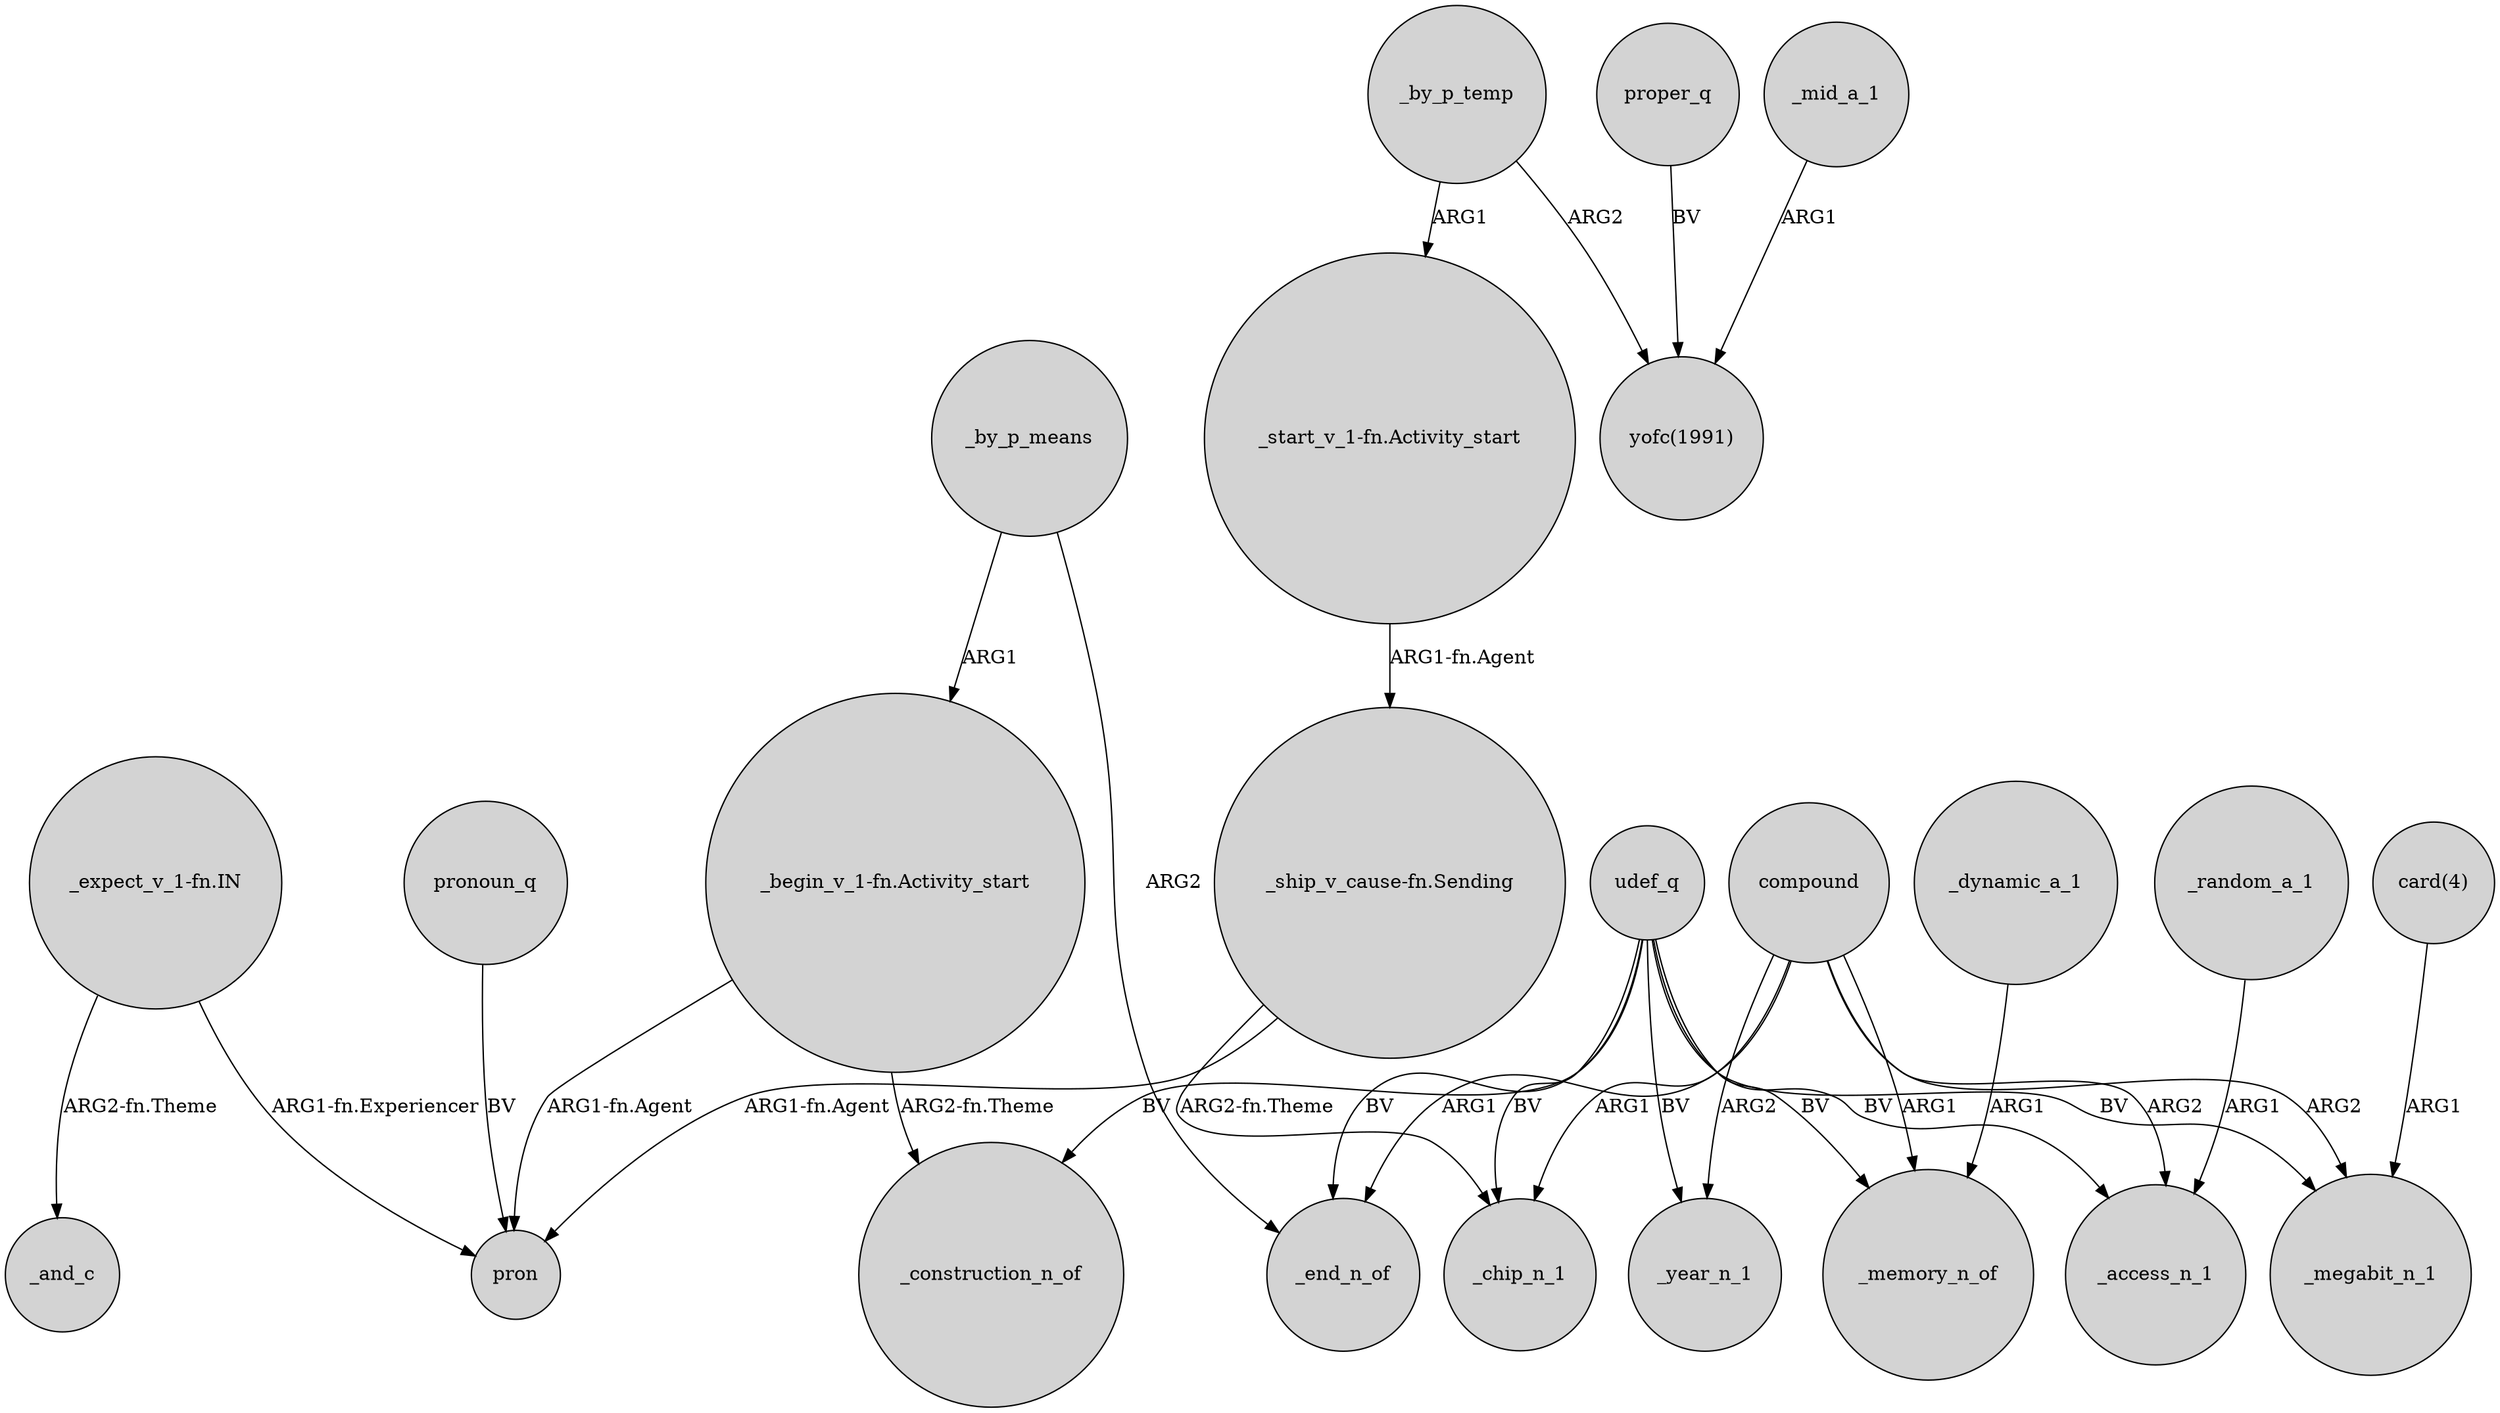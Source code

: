 digraph {
	node [shape=circle style=filled]
	"_expect_v_1-fn.IN" -> _and_c [label="ARG2-fn.Theme"]
	udef_q -> _megabit_n_1 [label=BV]
	"_begin_v_1-fn.Activity_start" -> _construction_n_of [label="ARG2-fn.Theme"]
	_by_p_means -> _end_n_of [label=ARG2]
	"_begin_v_1-fn.Activity_start" -> pron [label="ARG1-fn.Agent"]
	proper_q -> "yofc(1991)" [label=BV]
	compound -> _memory_n_of [label=ARG1]
	_by_p_temp -> "_start_v_1-fn.Activity_start" [label=ARG1]
	udef_q -> _end_n_of [label=BV]
	udef_q -> _chip_n_1 [label=BV]
	_dynamic_a_1 -> _memory_n_of [label=ARG1]
	udef_q -> _memory_n_of [label=BV]
	compound -> _access_n_1 [label=ARG2]
	udef_q -> _access_n_1 [label=BV]
	_by_p_means -> "_begin_v_1-fn.Activity_start" [label=ARG1]
	pronoun_q -> pron [label=BV]
	_by_p_temp -> "yofc(1991)" [label=ARG2]
	_random_a_1 -> _access_n_1 [label=ARG1]
	"card(4)" -> _megabit_n_1 [label=ARG1]
	"_expect_v_1-fn.IN" -> pron [label="ARG1-fn.Experiencer"]
	compound -> _chip_n_1 [label=ARG1]
	_mid_a_1 -> "yofc(1991)" [label=ARG1]
	compound -> _megabit_n_1 [label=ARG2]
	udef_q -> _year_n_1 [label=BV]
	"_start_v_1-fn.Activity_start" -> "_ship_v_cause-fn.Sending" [label="ARG1-fn.Agent"]
	"_ship_v_cause-fn.Sending" -> _chip_n_1 [label="ARG2-fn.Theme"]
	"_ship_v_cause-fn.Sending" -> pron [label="ARG1-fn.Agent"]
	udef_q -> _construction_n_of [label=BV]
	compound -> _end_n_of [label=ARG1]
	compound -> _year_n_1 [label=ARG2]
}
